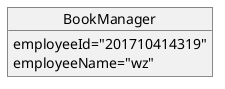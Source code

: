 @startuml
object BookManager
BookManager : employeeId="201710414319"
BookManager : employeeName="wz"
@enduml
